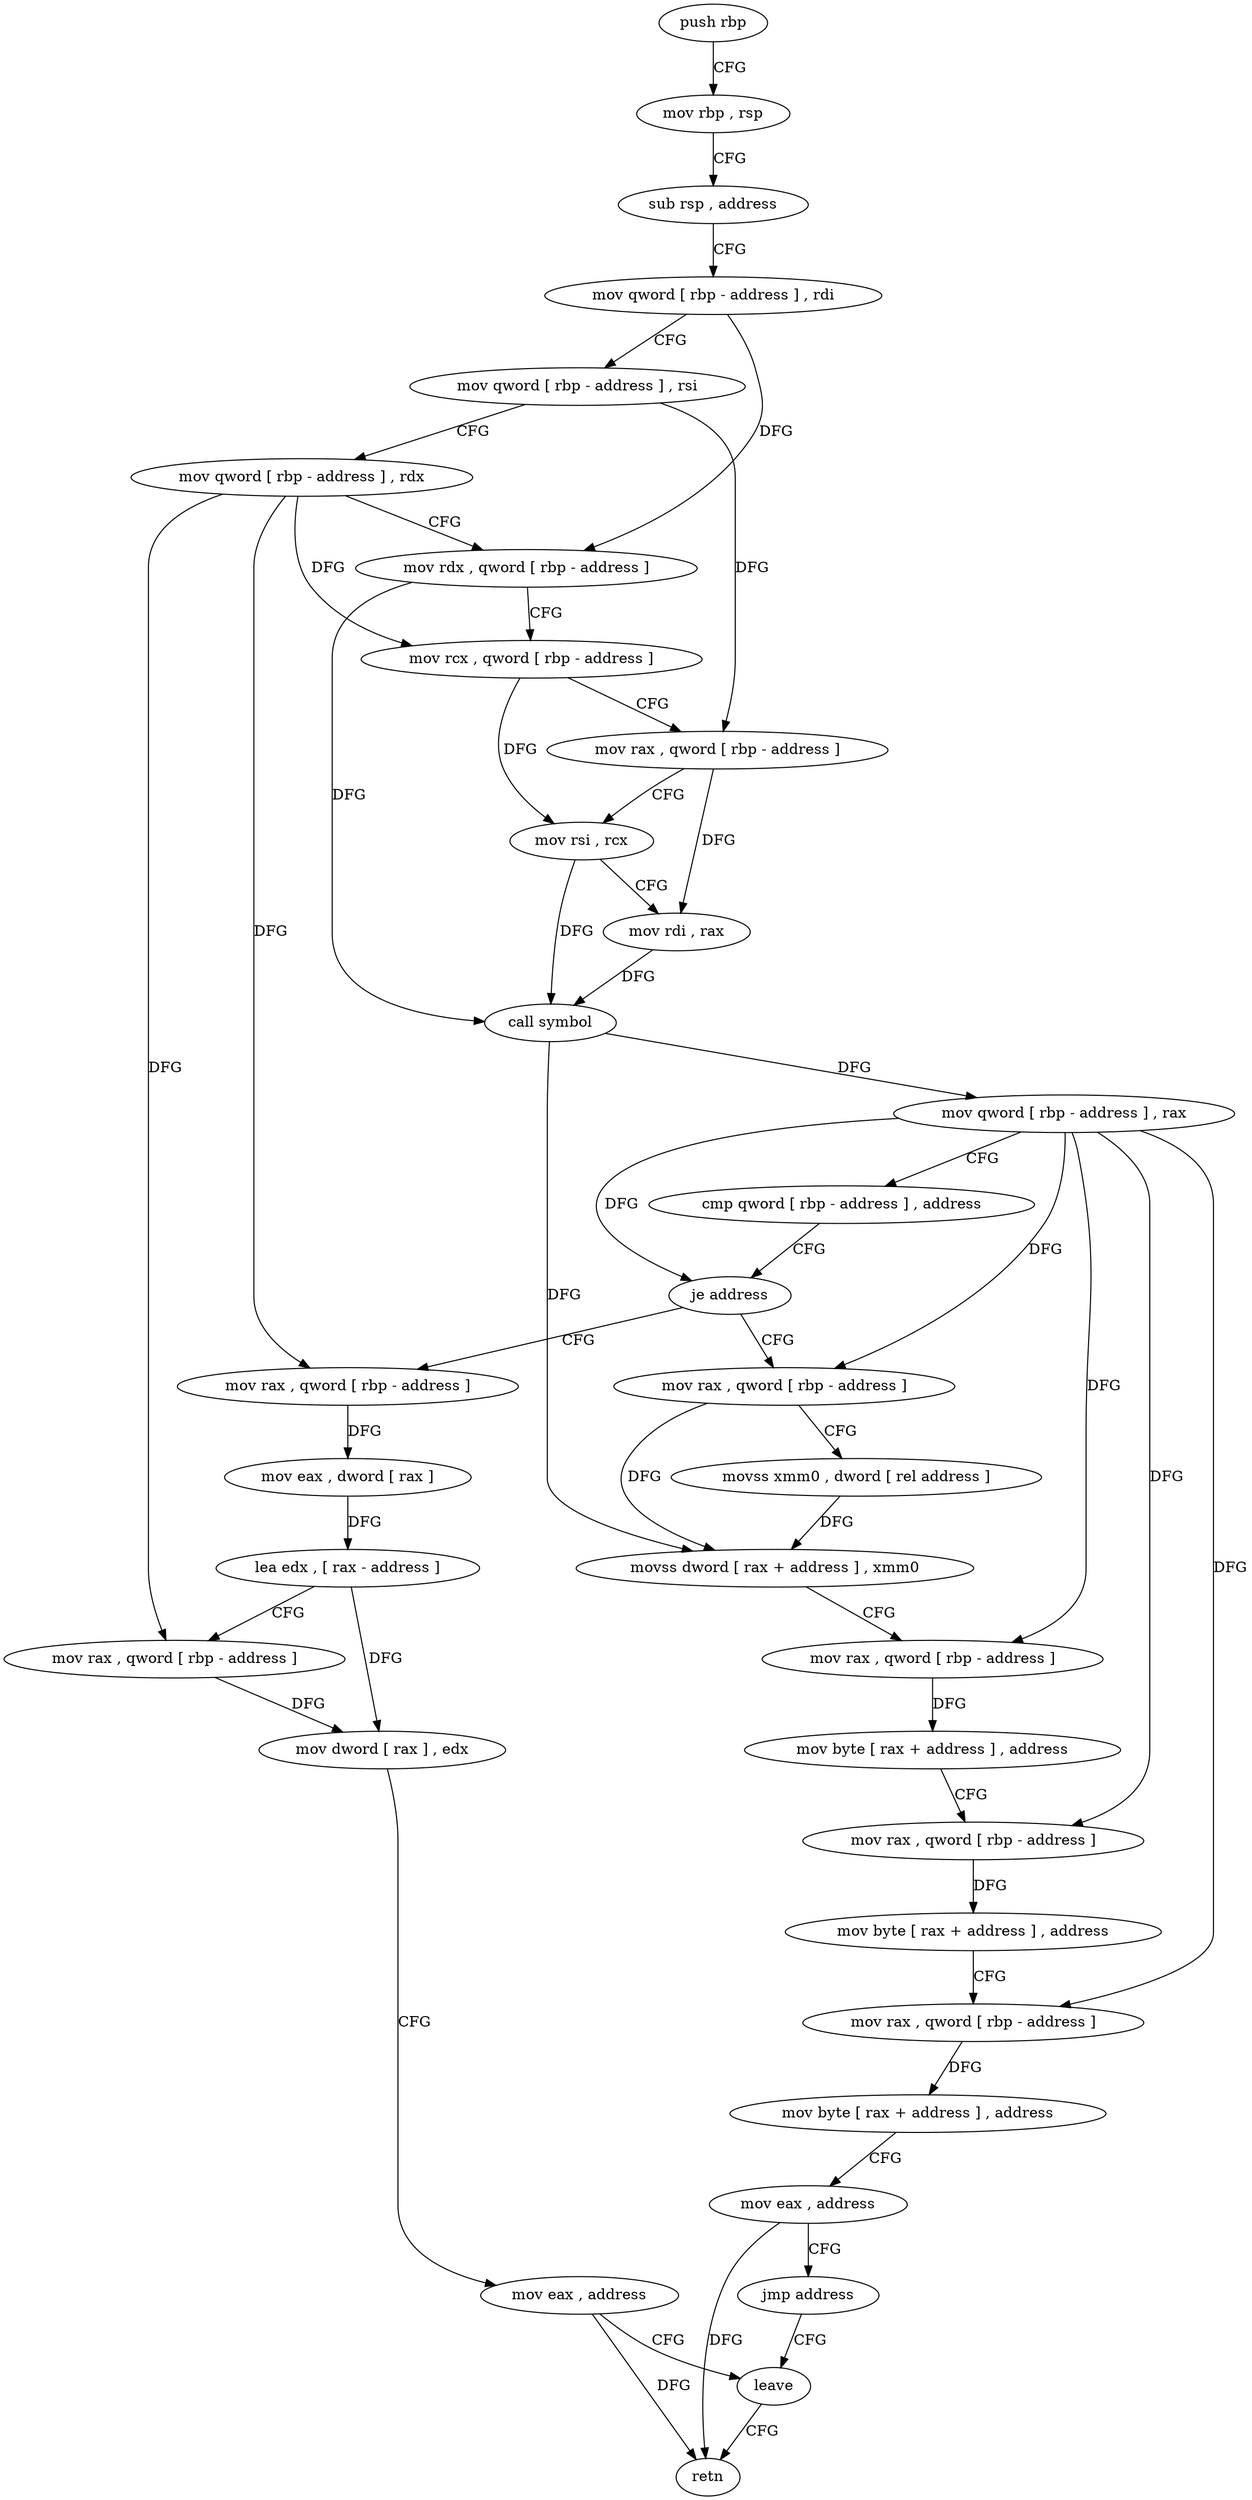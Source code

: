 digraph "func" {
"4261022" [label = "push rbp" ]
"4261023" [label = "mov rbp , rsp" ]
"4261026" [label = "sub rsp , address" ]
"4261030" [label = "mov qword [ rbp - address ] , rdi" ]
"4261034" [label = "mov qword [ rbp - address ] , rsi" ]
"4261038" [label = "mov qword [ rbp - address ] , rdx" ]
"4261042" [label = "mov rdx , qword [ rbp - address ]" ]
"4261046" [label = "mov rcx , qword [ rbp - address ]" ]
"4261050" [label = "mov rax , qword [ rbp - address ]" ]
"4261054" [label = "mov rsi , rcx" ]
"4261057" [label = "mov rdi , rax" ]
"4261060" [label = "call symbol" ]
"4261065" [label = "mov qword [ rbp - address ] , rax" ]
"4261069" [label = "cmp qword [ rbp - address ] , address" ]
"4261074" [label = "je address" ]
"4261124" [label = "mov rax , qword [ rbp - address ]" ]
"4261076" [label = "mov rax , qword [ rbp - address ]" ]
"4261128" [label = "mov eax , dword [ rax ]" ]
"4261130" [label = "lea edx , [ rax - address ]" ]
"4261133" [label = "mov rax , qword [ rbp - address ]" ]
"4261137" [label = "mov dword [ rax ] , edx" ]
"4261139" [label = "mov eax , address" ]
"4261144" [label = "leave" ]
"4261080" [label = "movss xmm0 , dword [ rel address ]" ]
"4261088" [label = "movss dword [ rax + address ] , xmm0" ]
"4261093" [label = "mov rax , qword [ rbp - address ]" ]
"4261097" [label = "mov byte [ rax + address ] , address" ]
"4261101" [label = "mov rax , qword [ rbp - address ]" ]
"4261105" [label = "mov byte [ rax + address ] , address" ]
"4261109" [label = "mov rax , qword [ rbp - address ]" ]
"4261113" [label = "mov byte [ rax + address ] , address" ]
"4261117" [label = "mov eax , address" ]
"4261122" [label = "jmp address" ]
"4261145" [label = "retn" ]
"4261022" -> "4261023" [ label = "CFG" ]
"4261023" -> "4261026" [ label = "CFG" ]
"4261026" -> "4261030" [ label = "CFG" ]
"4261030" -> "4261034" [ label = "CFG" ]
"4261030" -> "4261042" [ label = "DFG" ]
"4261034" -> "4261038" [ label = "CFG" ]
"4261034" -> "4261050" [ label = "DFG" ]
"4261038" -> "4261042" [ label = "CFG" ]
"4261038" -> "4261046" [ label = "DFG" ]
"4261038" -> "4261124" [ label = "DFG" ]
"4261038" -> "4261133" [ label = "DFG" ]
"4261042" -> "4261046" [ label = "CFG" ]
"4261042" -> "4261060" [ label = "DFG" ]
"4261046" -> "4261050" [ label = "CFG" ]
"4261046" -> "4261054" [ label = "DFG" ]
"4261050" -> "4261054" [ label = "CFG" ]
"4261050" -> "4261057" [ label = "DFG" ]
"4261054" -> "4261057" [ label = "CFG" ]
"4261054" -> "4261060" [ label = "DFG" ]
"4261057" -> "4261060" [ label = "DFG" ]
"4261060" -> "4261065" [ label = "DFG" ]
"4261060" -> "4261088" [ label = "DFG" ]
"4261065" -> "4261069" [ label = "CFG" ]
"4261065" -> "4261074" [ label = "DFG" ]
"4261065" -> "4261076" [ label = "DFG" ]
"4261065" -> "4261093" [ label = "DFG" ]
"4261065" -> "4261101" [ label = "DFG" ]
"4261065" -> "4261109" [ label = "DFG" ]
"4261069" -> "4261074" [ label = "CFG" ]
"4261074" -> "4261124" [ label = "CFG" ]
"4261074" -> "4261076" [ label = "CFG" ]
"4261124" -> "4261128" [ label = "DFG" ]
"4261076" -> "4261080" [ label = "CFG" ]
"4261076" -> "4261088" [ label = "DFG" ]
"4261128" -> "4261130" [ label = "DFG" ]
"4261130" -> "4261133" [ label = "CFG" ]
"4261130" -> "4261137" [ label = "DFG" ]
"4261133" -> "4261137" [ label = "DFG" ]
"4261137" -> "4261139" [ label = "CFG" ]
"4261139" -> "4261144" [ label = "CFG" ]
"4261139" -> "4261145" [ label = "DFG" ]
"4261144" -> "4261145" [ label = "CFG" ]
"4261080" -> "4261088" [ label = "DFG" ]
"4261088" -> "4261093" [ label = "CFG" ]
"4261093" -> "4261097" [ label = "DFG" ]
"4261097" -> "4261101" [ label = "CFG" ]
"4261101" -> "4261105" [ label = "DFG" ]
"4261105" -> "4261109" [ label = "CFG" ]
"4261109" -> "4261113" [ label = "DFG" ]
"4261113" -> "4261117" [ label = "CFG" ]
"4261117" -> "4261122" [ label = "CFG" ]
"4261117" -> "4261145" [ label = "DFG" ]
"4261122" -> "4261144" [ label = "CFG" ]
}
